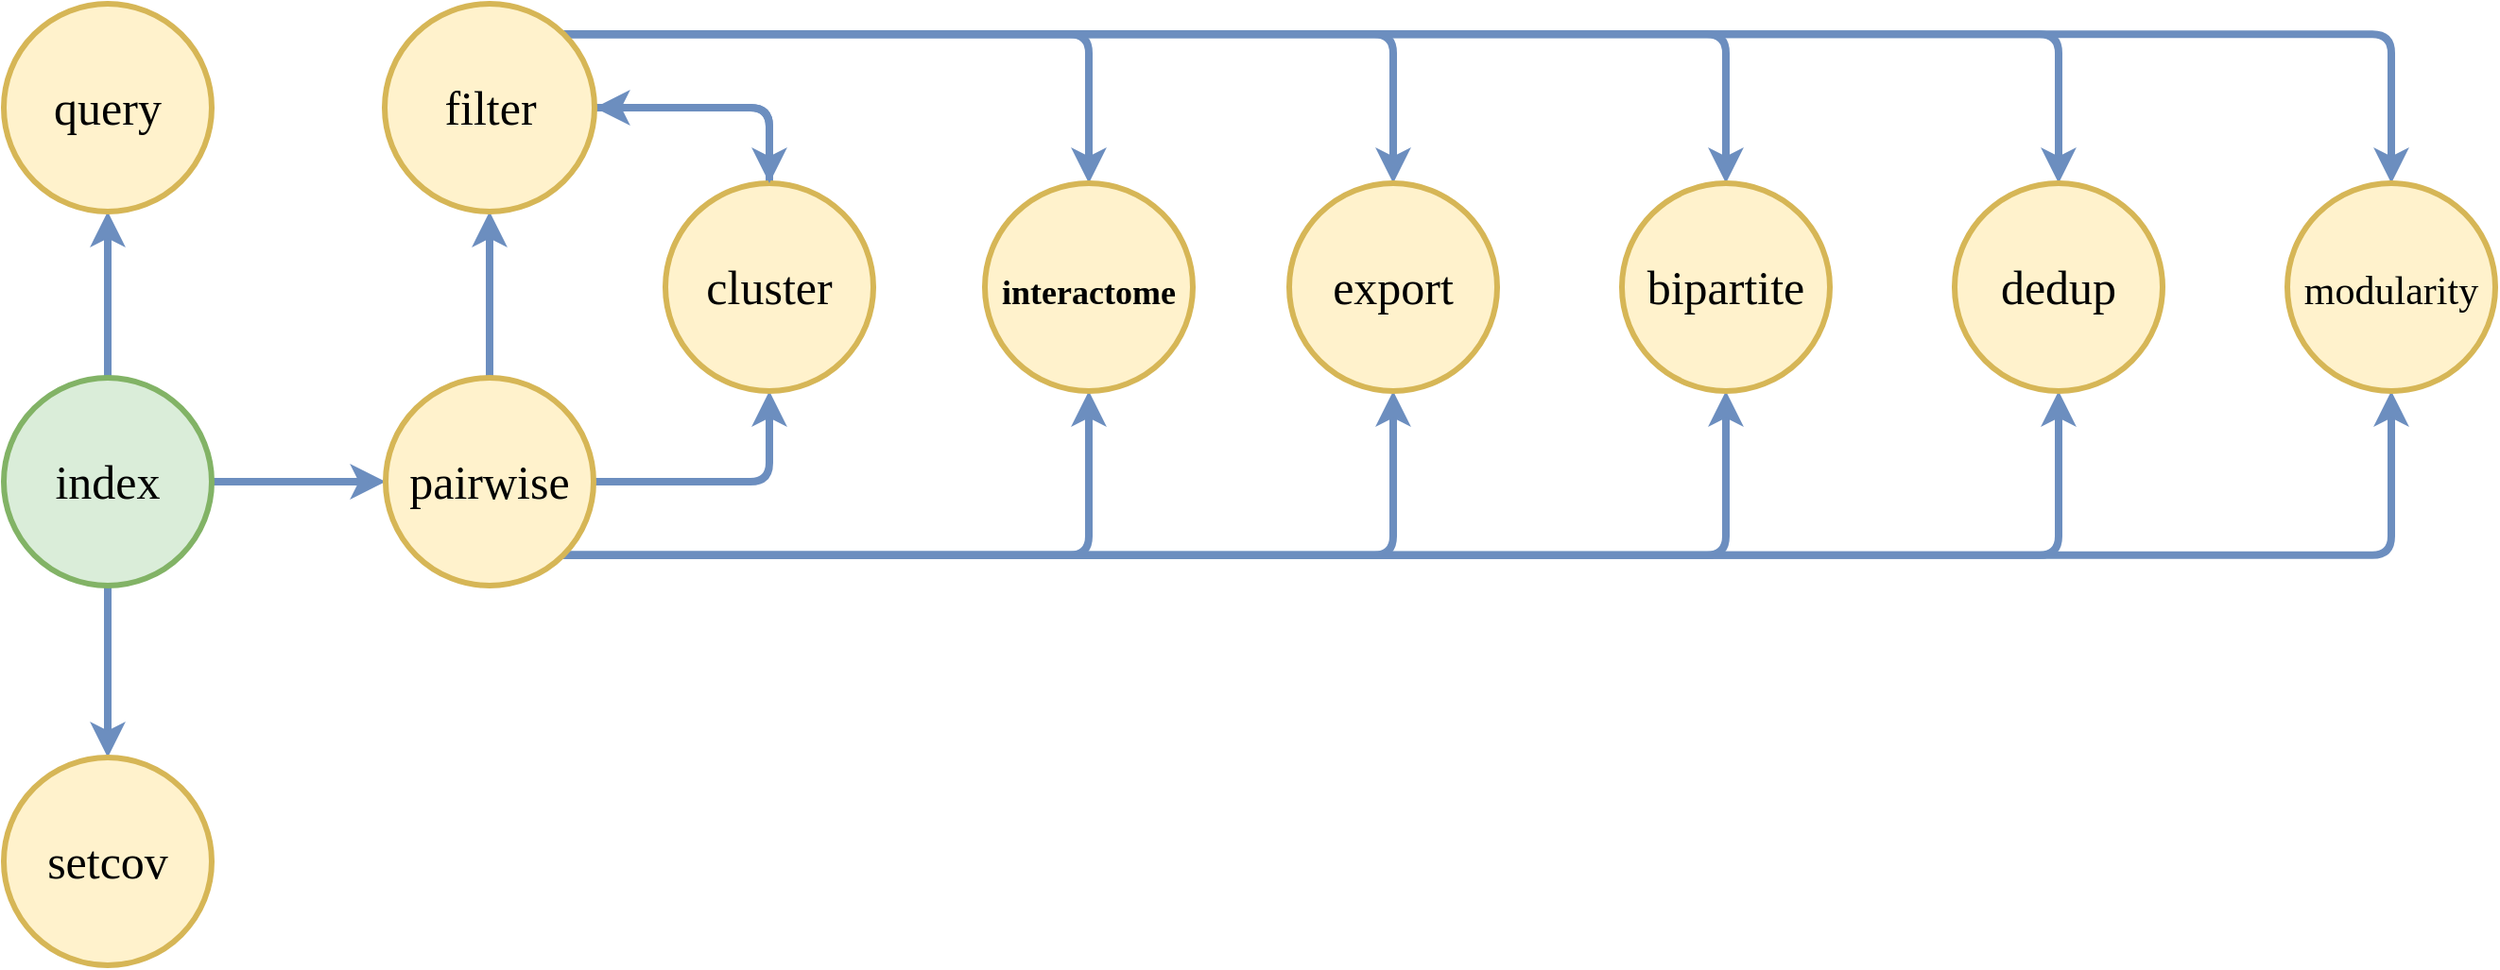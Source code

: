 <mxfile version="21.6.1" type="device">
  <diagram name="Page-1" id="G-pTOAZ0ngyvm14yVZZM">
    <mxGraphModel dx="1726" dy="1007" grid="1" gridSize="1" guides="1" tooltips="1" connect="1" arrows="1" fold="1" page="1" pageScale="1" pageWidth="4681" pageHeight="3300" math="0" shadow="0">
      <root>
        <mxCell id="0" />
        <mxCell id="1" parent="0" />
        <mxCell id="z_xqPQhV2vt22zsW6BBL-17" value="" style="edgeStyle=orthogonalEdgeStyle;rounded=1;orthogonalLoop=1;jettySize=auto;html=1;fontSize=38;fontStyle=1;labelBackgroundColor=none;fontColor=default;strokeWidth=4;fillColor=#dae8fc;strokeColor=#6c8ebf;fontFamily=Comic Sans MS;entryX=0;entryY=0.5;entryDx=0;entryDy=0;" parent="1" source="z_xqPQhV2vt22zsW6BBL-15" target="z_xqPQhV2vt22zsW6BBL-16" edge="1">
          <mxGeometry relative="1" as="geometry">
            <mxPoint x="378" y="615" as="targetPoint" />
          </mxGeometry>
        </mxCell>
        <mxCell id="m7NfxzANGjToQ8AiflsR-14" value="" style="edgeStyle=orthogonalEdgeStyle;shape=connector;rounded=1;orthogonalLoop=1;jettySize=auto;html=1;labelBackgroundColor=none;strokeColor=#6c8ebf;strokeWidth=4;fontFamily=Comic Sans MS;fontSize=38;fontColor=default;endArrow=classic;fillColor=#dae8fc;" edge="1" parent="1" source="z_xqPQhV2vt22zsW6BBL-15" target="z_xqPQhV2vt22zsW6BBL-28">
          <mxGeometry relative="1" as="geometry" />
        </mxCell>
        <mxCell id="m7NfxzANGjToQ8AiflsR-15" value="" style="edgeStyle=orthogonalEdgeStyle;shape=connector;rounded=1;orthogonalLoop=1;jettySize=auto;html=1;labelBackgroundColor=none;strokeColor=#6c8ebf;strokeWidth=4;fontFamily=Comic Sans MS;fontSize=38;fontColor=default;endArrow=classic;fillColor=#dae8fc;" edge="1" parent="1" source="z_xqPQhV2vt22zsW6BBL-15" target="m7NfxzANGjToQ8AiflsR-13">
          <mxGeometry relative="1" as="geometry" />
        </mxCell>
        <mxCell id="z_xqPQhV2vt22zsW6BBL-15" value="&lt;font data-font-src=&quot;https://fonts.googleapis.com/css?family=Architects+Daughter&quot;&gt;index&lt;/font&gt;" style="ellipse;whiteSpace=wrap;html=1;aspect=fixed;strokeWidth=3;fontSize=25;rounded=1;labelBackgroundColor=none;fillColor=#DAEDD9;strokeColor=#82b366;fontFamily=Comic Sans MS;fontStyle=0" parent="1" vertex="1">
          <mxGeometry x="138" y="560" width="110" height="110" as="geometry" />
        </mxCell>
        <mxCell id="m7NfxzANGjToQ8AiflsR-19" value="" style="edgeStyle=orthogonalEdgeStyle;shape=connector;rounded=1;orthogonalLoop=1;jettySize=auto;html=1;labelBackgroundColor=none;strokeColor=#6c8ebf;strokeWidth=4;fontFamily=Comic Sans MS;fontSize=38;fontColor=default;endArrow=classic;fillColor=#dae8fc;" edge="1" parent="1" source="z_xqPQhV2vt22zsW6BBL-16" target="z_xqPQhV2vt22zsW6BBL-19">
          <mxGeometry relative="1" as="geometry" />
        </mxCell>
        <mxCell id="m7NfxzANGjToQ8AiflsR-23" style="edgeStyle=orthogonalEdgeStyle;shape=connector;rounded=1;orthogonalLoop=1;jettySize=auto;html=1;exitX=1;exitY=0.5;exitDx=0;exitDy=0;entryX=0.5;entryY=1;entryDx=0;entryDy=0;labelBackgroundColor=none;strokeColor=#6c8ebf;strokeWidth=4;fontFamily=Comic Sans MS;fontSize=38;fontColor=default;endArrow=classic;fillColor=#dae8fc;" edge="1" parent="1" source="z_xqPQhV2vt22zsW6BBL-16" target="z_xqPQhV2vt22zsW6BBL-18">
          <mxGeometry relative="1" as="geometry" />
        </mxCell>
        <mxCell id="m7NfxzANGjToQ8AiflsR-27" style="edgeStyle=orthogonalEdgeStyle;shape=connector;rounded=1;orthogonalLoop=1;jettySize=auto;html=1;exitX=1;exitY=1;exitDx=0;exitDy=0;entryX=0.5;entryY=1;entryDx=0;entryDy=0;labelBackgroundColor=none;strokeColor=#6c8ebf;strokeWidth=4;fontFamily=Comic Sans MS;fontSize=38;fontColor=default;endArrow=classic;fillColor=#dae8fc;" edge="1" parent="1" source="z_xqPQhV2vt22zsW6BBL-16" target="m7NfxzANGjToQ8AiflsR-1">
          <mxGeometry relative="1" as="geometry" />
        </mxCell>
        <mxCell id="m7NfxzANGjToQ8AiflsR-28" style="edgeStyle=orthogonalEdgeStyle;shape=connector;rounded=1;orthogonalLoop=1;jettySize=auto;html=1;exitX=1;exitY=1;exitDx=0;exitDy=0;entryX=0.5;entryY=1;entryDx=0;entryDy=0;labelBackgroundColor=none;strokeColor=#6c8ebf;strokeWidth=4;fontFamily=Comic Sans MS;fontSize=38;fontColor=default;endArrow=classic;fillColor=#dae8fc;" edge="1" parent="1" source="z_xqPQhV2vt22zsW6BBL-16" target="z_xqPQhV2vt22zsW6BBL-25">
          <mxGeometry relative="1" as="geometry" />
        </mxCell>
        <mxCell id="m7NfxzANGjToQ8AiflsR-32" style="edgeStyle=orthogonalEdgeStyle;shape=connector;rounded=1;orthogonalLoop=1;jettySize=auto;html=1;exitX=1;exitY=1;exitDx=0;exitDy=0;entryX=0.5;entryY=1;entryDx=0;entryDy=0;labelBackgroundColor=none;strokeColor=#6c8ebf;strokeWidth=4;fontFamily=Comic Sans MS;fontSize=38;fontColor=default;endArrow=classic;fillColor=#dae8fc;" edge="1" parent="1" source="z_xqPQhV2vt22zsW6BBL-16" target="m7NfxzANGjToQ8AiflsR-9">
          <mxGeometry relative="1" as="geometry" />
        </mxCell>
        <mxCell id="m7NfxzANGjToQ8AiflsR-35" style="edgeStyle=orthogonalEdgeStyle;shape=connector;rounded=1;orthogonalLoop=1;jettySize=auto;html=1;exitX=1;exitY=1;exitDx=0;exitDy=0;entryX=0.5;entryY=1;entryDx=0;entryDy=0;labelBackgroundColor=none;strokeColor=#6c8ebf;strokeWidth=4;fontFamily=Comic Sans MS;fontSize=38;fontColor=default;endArrow=classic;fillColor=#dae8fc;" edge="1" parent="1" source="z_xqPQhV2vt22zsW6BBL-16" target="m7NfxzANGjToQ8AiflsR-2">
          <mxGeometry relative="1" as="geometry" />
        </mxCell>
        <mxCell id="m7NfxzANGjToQ8AiflsR-38" style="edgeStyle=orthogonalEdgeStyle;shape=connector;rounded=1;orthogonalLoop=1;jettySize=auto;html=1;exitX=1;exitY=1;exitDx=0;exitDy=0;entryX=0.5;entryY=1;entryDx=0;entryDy=0;labelBackgroundColor=none;strokeColor=#6c8ebf;strokeWidth=4;fontFamily=Comic Sans MS;fontSize=38;fontColor=default;endArrow=classic;fillColor=#dae8fc;" edge="1" parent="1" source="z_xqPQhV2vt22zsW6BBL-16" target="m7NfxzANGjToQ8AiflsR-6">
          <mxGeometry relative="1" as="geometry" />
        </mxCell>
        <mxCell id="z_xqPQhV2vt22zsW6BBL-16" value="pairwise" style="ellipse;whiteSpace=wrap;html=1;aspect=fixed;strokeWidth=3;fontSize=25;rounded=1;labelBackgroundColor=none;fillColor=#fff2cc;strokeColor=#d6b656;fontFamily=Comic Sans MS;" parent="1" vertex="1">
          <mxGeometry x="340" y="560" width="110" height="110" as="geometry" />
        </mxCell>
        <mxCell id="m7NfxzANGjToQ8AiflsR-25" style="edgeStyle=orthogonalEdgeStyle;shape=connector;rounded=1;orthogonalLoop=1;jettySize=auto;html=1;exitX=0.5;exitY=0;exitDx=0;exitDy=0;entryX=1;entryY=0.5;entryDx=0;entryDy=0;labelBackgroundColor=none;strokeColor=#6c8ebf;strokeWidth=4;fontFamily=Comic Sans MS;fontSize=38;fontColor=default;endArrow=classic;fillColor=#dae8fc;" edge="1" parent="1" source="z_xqPQhV2vt22zsW6BBL-18" target="z_xqPQhV2vt22zsW6BBL-19">
          <mxGeometry relative="1" as="geometry" />
        </mxCell>
        <mxCell id="z_xqPQhV2vt22zsW6BBL-18" value="cluster" style="ellipse;whiteSpace=wrap;html=1;aspect=fixed;strokeWidth=3;fontSize=25;rounded=1;labelBackgroundColor=none;fillColor=#fff2cc;strokeColor=#d6b656;fontFamily=Comic Sans MS;" parent="1" vertex="1">
          <mxGeometry x="488" y="457" width="110" height="110" as="geometry" />
        </mxCell>
        <mxCell id="m7NfxzANGjToQ8AiflsR-22" style="edgeStyle=orthogonalEdgeStyle;shape=connector;rounded=1;orthogonalLoop=1;jettySize=auto;html=1;exitX=1;exitY=0.5;exitDx=0;exitDy=0;entryX=0.5;entryY=0;entryDx=0;entryDy=0;labelBackgroundColor=none;strokeColor=#6c8ebf;strokeWidth=4;fontFamily=Comic Sans MS;fontSize=38;fontColor=default;endArrow=classic;fillColor=#dae8fc;" edge="1" parent="1" source="z_xqPQhV2vt22zsW6BBL-19" target="z_xqPQhV2vt22zsW6BBL-18">
          <mxGeometry relative="1" as="geometry" />
        </mxCell>
        <mxCell id="m7NfxzANGjToQ8AiflsR-26" style="edgeStyle=orthogonalEdgeStyle;shape=connector;rounded=1;orthogonalLoop=1;jettySize=auto;html=1;exitX=1;exitY=0;exitDx=0;exitDy=0;entryX=0.5;entryY=0;entryDx=0;entryDy=0;labelBackgroundColor=none;strokeColor=#6c8ebf;strokeWidth=4;fontFamily=Comic Sans MS;fontSize=38;fontColor=default;endArrow=classic;fillColor=#dae8fc;" edge="1" parent="1" source="z_xqPQhV2vt22zsW6BBL-19" target="m7NfxzANGjToQ8AiflsR-1">
          <mxGeometry relative="1" as="geometry" />
        </mxCell>
        <mxCell id="m7NfxzANGjToQ8AiflsR-29" style="edgeStyle=orthogonalEdgeStyle;shape=connector;rounded=1;orthogonalLoop=1;jettySize=auto;html=1;exitX=1;exitY=0;exitDx=0;exitDy=0;entryX=0.5;entryY=0;entryDx=0;entryDy=0;labelBackgroundColor=none;strokeColor=#6c8ebf;strokeWidth=4;fontFamily=Comic Sans MS;fontSize=38;fontColor=default;endArrow=classic;fillColor=#dae8fc;" edge="1" parent="1" source="z_xqPQhV2vt22zsW6BBL-19" target="z_xqPQhV2vt22zsW6BBL-25">
          <mxGeometry relative="1" as="geometry" />
        </mxCell>
        <mxCell id="m7NfxzANGjToQ8AiflsR-30" style="edgeStyle=orthogonalEdgeStyle;shape=connector;rounded=1;orthogonalLoop=1;jettySize=auto;html=1;exitX=1;exitY=0;exitDx=0;exitDy=0;entryX=0.5;entryY=0;entryDx=0;entryDy=0;labelBackgroundColor=none;strokeColor=#6c8ebf;strokeWidth=4;fontFamily=Comic Sans MS;fontSize=38;fontColor=default;endArrow=classic;fillColor=#dae8fc;" edge="1" parent="1" source="z_xqPQhV2vt22zsW6BBL-19" target="m7NfxzANGjToQ8AiflsR-9">
          <mxGeometry relative="1" as="geometry" />
        </mxCell>
        <mxCell id="m7NfxzANGjToQ8AiflsR-33" style="edgeStyle=orthogonalEdgeStyle;shape=connector;rounded=1;orthogonalLoop=1;jettySize=auto;html=1;exitX=1;exitY=0;exitDx=0;exitDy=0;entryX=0.5;entryY=0;entryDx=0;entryDy=0;labelBackgroundColor=none;strokeColor=#6c8ebf;strokeWidth=4;fontFamily=Comic Sans MS;fontSize=38;fontColor=default;endArrow=classic;fillColor=#dae8fc;" edge="1" parent="1" source="z_xqPQhV2vt22zsW6BBL-19" target="m7NfxzANGjToQ8AiflsR-2">
          <mxGeometry relative="1" as="geometry" />
        </mxCell>
        <mxCell id="m7NfxzANGjToQ8AiflsR-36" style="edgeStyle=orthogonalEdgeStyle;shape=connector;rounded=1;orthogonalLoop=1;jettySize=auto;html=1;exitX=1;exitY=0;exitDx=0;exitDy=0;entryX=0.5;entryY=0;entryDx=0;entryDy=0;labelBackgroundColor=none;strokeColor=#6c8ebf;strokeWidth=4;fontFamily=Comic Sans MS;fontSize=38;fontColor=default;endArrow=classic;fillColor=#dae8fc;" edge="1" parent="1" source="z_xqPQhV2vt22zsW6BBL-19" target="m7NfxzANGjToQ8AiflsR-6">
          <mxGeometry relative="1" as="geometry" />
        </mxCell>
        <mxCell id="z_xqPQhV2vt22zsW6BBL-19" value="filter" style="ellipse;whiteSpace=wrap;html=1;aspect=fixed;strokeWidth=3;fontSize=25;rounded=1;labelBackgroundColor=none;fillColor=#fff2cc;strokeColor=#d6b656;fontFamily=Comic Sans MS;" parent="1" vertex="1">
          <mxGeometry x="339.5" y="362" width="111" height="110" as="geometry" />
        </mxCell>
        <mxCell id="z_xqPQhV2vt22zsW6BBL-25" value="export" style="ellipse;whiteSpace=wrap;html=1;aspect=fixed;strokeWidth=3;fontSize=25;rounded=1;labelBackgroundColor=none;fillColor=#fff2cc;strokeColor=#d6b656;fontFamily=Comic Sans MS;" parent="1" vertex="1">
          <mxGeometry x="818" y="457" width="110" height="110" as="geometry" />
        </mxCell>
        <mxCell id="z_xqPQhV2vt22zsW6BBL-28" value="query" style="ellipse;whiteSpace=wrap;html=1;aspect=fixed;strokeWidth=3;fontSize=25;rounded=1;labelBackgroundColor=none;fillColor=#fff2cc;strokeColor=#d6b656;fontFamily=Comic Sans MS;" parent="1" vertex="1">
          <mxGeometry x="138" y="362" width="110" height="110" as="geometry" />
        </mxCell>
        <mxCell id="m7NfxzANGjToQ8AiflsR-1" value="&lt;font style=&quot;font-size: 18px;&quot;&gt;interactome&lt;/font&gt;" style="ellipse;whiteSpace=wrap;html=1;aspect=fixed;strokeWidth=3;fontSize=25;rounded=1;labelBackgroundColor=none;fillColor=#fff2cc;strokeColor=#d6b656;fontFamily=Comic Sans MS;fontStyle=1" vertex="1" parent="1">
          <mxGeometry x="657" y="457" width="110" height="110" as="geometry" />
        </mxCell>
        <mxCell id="m7NfxzANGjToQ8AiflsR-2" value="&lt;font data-font-src=&quot;https://fonts.googleapis.com/css?family=Architects+Daughter&quot;&gt;dedup&lt;br&gt;&lt;/font&gt;" style="ellipse;whiteSpace=wrap;html=1;aspect=fixed;strokeWidth=3;fontSize=25;rounded=1;labelBackgroundColor=none;fillColor=#fff2cc;strokeColor=#d6b656;fontFamily=Comic Sans MS;" vertex="1" parent="1">
          <mxGeometry x="1170" y="457" width="110" height="110" as="geometry" />
        </mxCell>
        <mxCell id="m7NfxzANGjToQ8AiflsR-6" value="&lt;font style=&quot;font-size: 21px;&quot; data-font-src=&quot;https://fonts.googleapis.com/css?family=Architects+Daughter&quot;&gt;modularity&lt;/font&gt;" style="ellipse;whiteSpace=wrap;html=1;aspect=fixed;strokeWidth=3;fontSize=25;rounded=1;labelBackgroundColor=none;fillColor=#fff2cc;strokeColor=#d6b656;fontFamily=Comic Sans MS;" vertex="1" parent="1">
          <mxGeometry x="1346" y="457" width="110" height="110" as="geometry" />
        </mxCell>
        <mxCell id="m7NfxzANGjToQ8AiflsR-9" value="&lt;font data-font-src=&quot;https://fonts.googleapis.com/css?family=Architects+Daughter&quot;&gt;bipartite&lt;/font&gt;" style="ellipse;whiteSpace=wrap;html=1;aspect=fixed;strokeWidth=3;fontSize=25;rounded=1;labelBackgroundColor=none;fillColor=#fff2cc;strokeColor=#d6b656;fontFamily=Comic Sans MS;" vertex="1" parent="1">
          <mxGeometry x="994" y="457" width="110" height="110" as="geometry" />
        </mxCell>
        <mxCell id="m7NfxzANGjToQ8AiflsR-13" value="&lt;font data-font-src=&quot;https://fonts.googleapis.com/css?family=Architects+Daughter&quot;&gt;setcov&lt;/font&gt;" style="ellipse;whiteSpace=wrap;html=1;aspect=fixed;strokeWidth=3;fontSize=25;rounded=1;labelBackgroundColor=none;fillColor=#fff2cc;strokeColor=#d6b656;fontFamily=Comic Sans MS;" vertex="1" parent="1">
          <mxGeometry x="138" y="761" width="110" height="110" as="geometry" />
        </mxCell>
      </root>
    </mxGraphModel>
  </diagram>
</mxfile>
